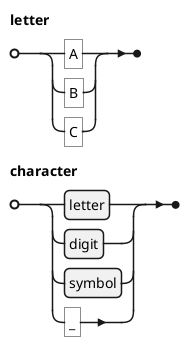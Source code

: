 {
  "sha1": "a3xlto1vltnetaxv78dbnq2lqhriljf",
  "insertion": {
    "when": "2024-05-30T20:48:21.818Z",
    "url": "https://forum.plantuml.net/16529/could-we-add-syntax-diagrams",
    "user": "plantuml@gmail.com"
  }
}
@startebnf
letter = "A" | "B" | "C";
character = letter | digit | symbol | "_" ;
@endebnf
